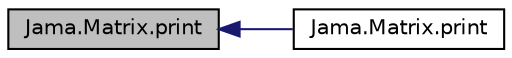 digraph "Jama.Matrix.print"
{
  edge [fontname="Helvetica",fontsize="10",labelfontname="Helvetica",labelfontsize="10"];
  node [fontname="Helvetica",fontsize="10",shape=record];
  rankdir="LR";
  Node1 [label="Jama.Matrix.print",height=0.2,width=0.4,color="black", fillcolor="grey75", style="filled" fontcolor="black"];
  Node1 -> Node2 [dir="back",color="midnightblue",fontsize="10",style="solid",fontname="Helvetica"];
  Node2 [label="Jama.Matrix.print",height=0.2,width=0.4,color="black", fillcolor="white", style="filled",URL="$class_jama_1_1_matrix.html#a30ed3c813df670d2baf376dc449c7519"];
}
